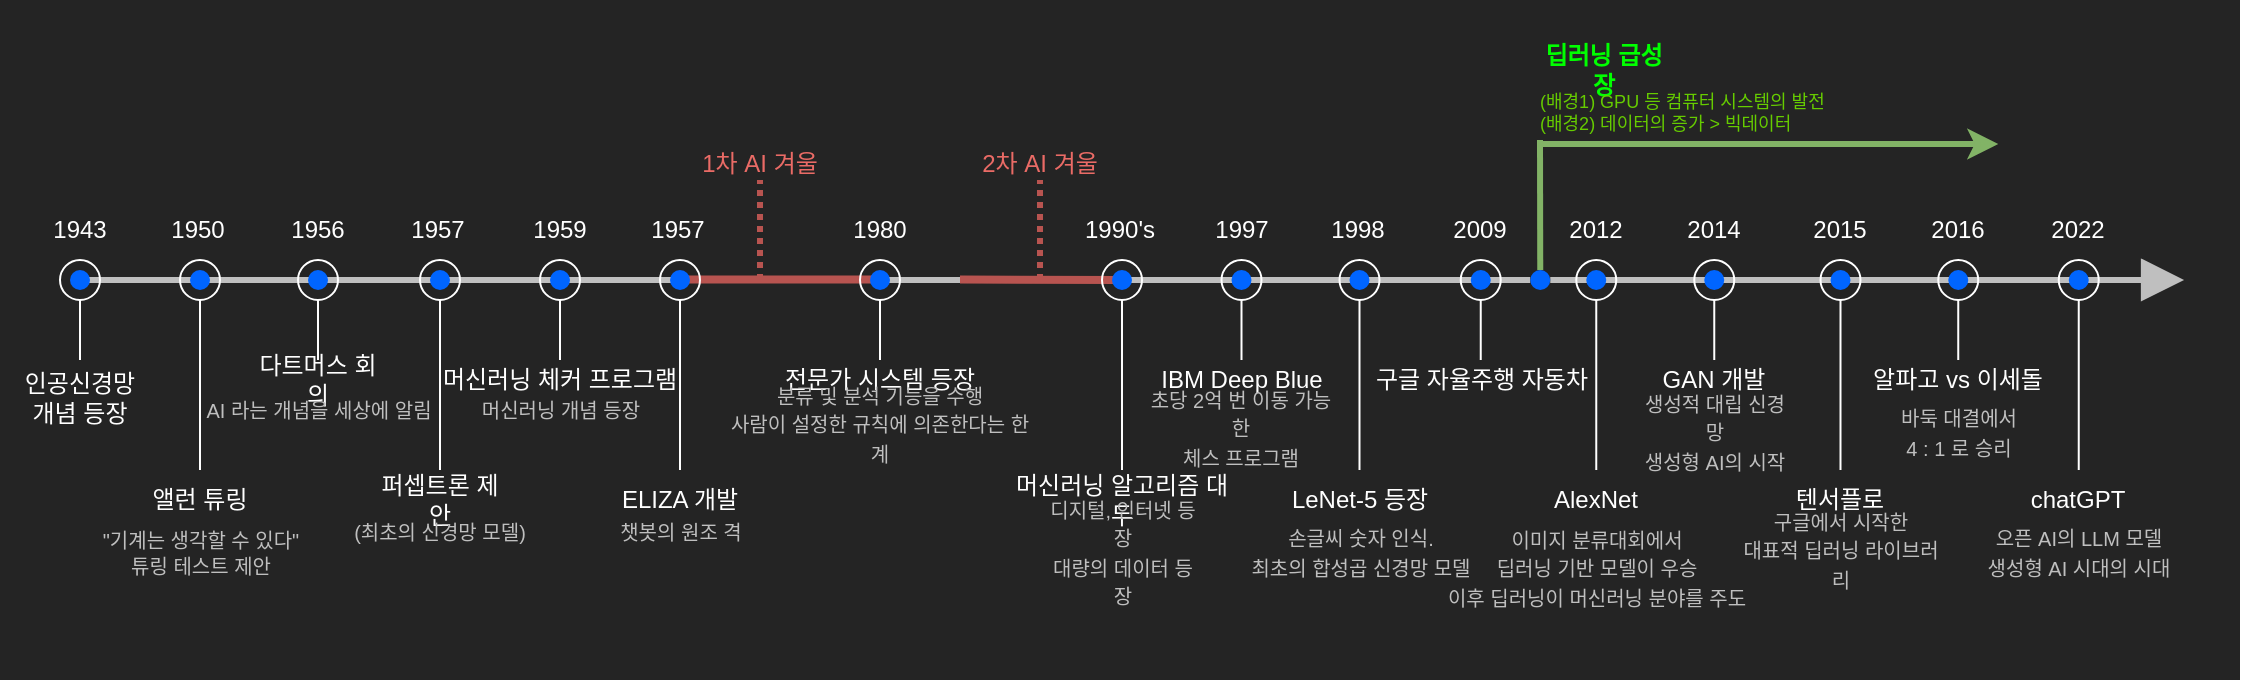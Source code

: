 <mxfile version="24.8.0">
  <diagram name="페이지-1" id="JCD-AK13_wPQExdA7SRR">
    <mxGraphModel dx="418" dy="590" grid="1" gridSize="10" guides="1" tooltips="1" connect="1" arrows="1" fold="1" page="1" pageScale="1" pageWidth="827" pageHeight="1169" math="0" shadow="0">
      <root>
        <mxCell id="0" />
        <mxCell id="1" parent="0" />
        <mxCell id="1gswTqD7V3y-oRK_2iv6-132" value="" style="rounded=0;whiteSpace=wrap;html=1;strokeColor=none;fillColor=#242424;" vertex="1" parent="1">
          <mxGeometry y="140" width="1120" height="340" as="geometry" />
        </mxCell>
        <mxCell id="1gswTqD7V3y-oRK_2iv6-1" value="" style="endArrow=none;html=1;rounded=0;strokeWidth=3;strokeColor=#BFBFBF;" edge="1" parent="1" source="1gswTqD7V3y-oRK_2iv6-118">
          <mxGeometry width="50" height="50" relative="1" as="geometry">
            <mxPoint x="40" y="280" as="sourcePoint" />
            <mxPoint x="1080" y="280" as="targetPoint" />
          </mxGeometry>
        </mxCell>
        <mxCell id="1gswTqD7V3y-oRK_2iv6-120" value="" style="endArrow=none;html=1;rounded=0;strokeWidth=3;strokeColor=#BFBFBF;" edge="1" parent="1" target="1gswTqD7V3y-oRK_2iv6-118">
          <mxGeometry width="50" height="50" relative="1" as="geometry">
            <mxPoint x="40" y="280" as="sourcePoint" />
            <mxPoint x="1000" y="280" as="targetPoint" />
          </mxGeometry>
        </mxCell>
        <mxCell id="1gswTqD7V3y-oRK_2iv6-6" value="" style="shape=ellipse;fillColor=#0065FF;strokeColor=none;html=1;sketch=0;" vertex="1" parent="1">
          <mxGeometry x="154" y="275" width="10" height="10" as="geometry" />
        </mxCell>
        <mxCell id="1gswTqD7V3y-oRK_2iv6-7" value="" style="shape=ellipse;fillColor=none;strokeColor=#FFFFFF;html=1;sketch=0;strokeWidth=1;" vertex="1" parent="1">
          <mxGeometry x="149" y="270" width="20" height="20" as="geometry" />
        </mxCell>
        <mxCell id="1gswTqD7V3y-oRK_2iv6-8" value="1956" style="text;strokeColor=none;align=center;fillColor=none;html=1;verticalAlign=middle;whiteSpace=wrap;rounded=0;fontColor=#FFFFFF;" vertex="1" parent="1">
          <mxGeometry x="129" y="240" width="60" height="30" as="geometry" />
        </mxCell>
        <mxCell id="1gswTqD7V3y-oRK_2iv6-9" value="" style="endArrow=none;html=1;rounded=0;entryX=0.5;entryY=1;entryDx=0;entryDy=0;strokeColor=#FFFFFF;" edge="1" parent="1" target="1gswTqD7V3y-oRK_2iv6-7">
          <mxGeometry width="50" height="50" relative="1" as="geometry">
            <mxPoint x="159" y="320" as="sourcePoint" />
            <mxPoint x="184" y="340" as="targetPoint" />
          </mxGeometry>
        </mxCell>
        <mxCell id="1gswTqD7V3y-oRK_2iv6-11" value="다트머스 회의" style="text;strokeColor=none;align=center;fillColor=none;html=1;verticalAlign=middle;whiteSpace=wrap;rounded=0;fontColor=#FFFFFF;" vertex="1" parent="1">
          <mxGeometry x="124" y="315" width="70" height="30" as="geometry" />
        </mxCell>
        <mxCell id="1gswTqD7V3y-oRK_2iv6-12" value="" style="shape=ellipse;fillColor=#0065FF;strokeColor=none;html=1;sketch=0;" vertex="1" parent="1">
          <mxGeometry x="35" y="275" width="10" height="10" as="geometry" />
        </mxCell>
        <mxCell id="1gswTqD7V3y-oRK_2iv6-13" value="" style="shape=ellipse;fillColor=none;strokeColor=#FFFFFF;html=1;sketch=0;strokeWidth=1;" vertex="1" parent="1">
          <mxGeometry x="30" y="270" width="20" height="20" as="geometry" />
        </mxCell>
        <mxCell id="1gswTqD7V3y-oRK_2iv6-14" value="" style="endArrow=none;html=1;rounded=0;entryX=0.5;entryY=1;entryDx=0;entryDy=0;strokeColor=#FFFFFF;" edge="1" parent="1" target="1gswTqD7V3y-oRK_2iv6-13">
          <mxGeometry width="50" height="50" relative="1" as="geometry">
            <mxPoint x="40" y="320" as="sourcePoint" />
            <mxPoint x="65" y="340" as="targetPoint" />
          </mxGeometry>
        </mxCell>
        <mxCell id="1gswTqD7V3y-oRK_2iv6-15" value="인공신경망&lt;div&gt;개념 등장&lt;/div&gt;" style="text;strokeColor=none;align=center;fillColor=none;html=1;verticalAlign=middle;whiteSpace=wrap;rounded=0;fontColor=#FFFFFF;" vertex="1" parent="1">
          <mxGeometry x="10" y="324" width="60" height="30" as="geometry" />
        </mxCell>
        <mxCell id="1gswTqD7V3y-oRK_2iv6-16" value="" style="shape=ellipse;fillColor=#0065FF;strokeColor=none;html=1;sketch=0;" vertex="1" parent="1">
          <mxGeometry x="95" y="275" width="10" height="10" as="geometry" />
        </mxCell>
        <mxCell id="1gswTqD7V3y-oRK_2iv6-17" value="" style="shape=ellipse;fillColor=none;strokeColor=#FFFFFF;html=1;sketch=0;strokeWidth=1;" vertex="1" parent="1">
          <mxGeometry x="90" y="270" width="20" height="20" as="geometry" />
        </mxCell>
        <mxCell id="1gswTqD7V3y-oRK_2iv6-18" value="" style="endArrow=none;html=1;rounded=0;entryX=0.5;entryY=1;entryDx=0;entryDy=0;exitX=0.5;exitY=0;exitDx=0;exitDy=0;strokeColor=#FFFFFF;" edge="1" parent="1" target="1gswTqD7V3y-oRK_2iv6-17" source="1gswTqD7V3y-oRK_2iv6-21">
          <mxGeometry width="50" height="50" relative="1" as="geometry">
            <mxPoint x="100" y="360" as="sourcePoint" />
            <mxPoint x="125" y="340" as="targetPoint" />
          </mxGeometry>
        </mxCell>
        <mxCell id="1gswTqD7V3y-oRK_2iv6-21" value="앨런 튜링" style="text;strokeColor=none;align=center;fillColor=none;html=1;verticalAlign=middle;whiteSpace=wrap;rounded=0;fontColor=#FFFFFF;" vertex="1" parent="1">
          <mxGeometry x="70" y="375" width="60" height="30" as="geometry" />
        </mxCell>
        <mxCell id="1gswTqD7V3y-oRK_2iv6-22" value="&lt;font style=&quot;font-size: 10px;&quot;&gt;&quot;기계는 생각할 수 있다&quot;&lt;/font&gt;&lt;div style=&quot;font-size: 10px;&quot;&gt;&lt;font style=&quot;font-size: 10px;&quot;&gt;튜링 테스트 제안&lt;/font&gt;&lt;/div&gt;" style="text;strokeColor=none;align=center;fillColor=none;html=1;verticalAlign=middle;whiteSpace=wrap;rounded=0;fontColor=#BFBFBF;" vertex="1" parent="1">
          <mxGeometry x="32.5" y="401" width="135" height="30" as="geometry" />
        </mxCell>
        <mxCell id="1gswTqD7V3y-oRK_2iv6-24" value="1950" style="text;strokeColor=none;align=center;fillColor=none;html=1;verticalAlign=middle;whiteSpace=wrap;rounded=0;fontColor=#FFFFFF;" vertex="1" parent="1">
          <mxGeometry x="69" y="240" width="60" height="30" as="geometry" />
        </mxCell>
        <mxCell id="1gswTqD7V3y-oRK_2iv6-25" value="1943" style="text;strokeColor=none;align=center;fillColor=none;html=1;verticalAlign=middle;whiteSpace=wrap;rounded=0;fontColor=#FFFFFF;" vertex="1" parent="1">
          <mxGeometry x="10" y="240" width="60" height="30" as="geometry" />
        </mxCell>
        <mxCell id="1gswTqD7V3y-oRK_2iv6-32" value="" style="shape=ellipse;fillColor=#0065FF;strokeColor=none;html=1;sketch=0;" vertex="1" parent="1">
          <mxGeometry x="215" y="275" width="10" height="10" as="geometry" />
        </mxCell>
        <mxCell id="1gswTqD7V3y-oRK_2iv6-33" value="" style="shape=ellipse;fillColor=none;strokeColor=#FFFFFF;html=1;sketch=0;strokeWidth=1;" vertex="1" parent="1">
          <mxGeometry x="210" y="270" width="20" height="20" as="geometry" />
        </mxCell>
        <mxCell id="1gswTqD7V3y-oRK_2iv6-34" value="" style="endArrow=none;html=1;rounded=0;entryX=0.5;entryY=1;entryDx=0;entryDy=0;exitX=0.5;exitY=0;exitDx=0;exitDy=0;strokeColor=#FFFFFF;" edge="1" parent="1" target="1gswTqD7V3y-oRK_2iv6-33" source="1gswTqD7V3y-oRK_2iv6-35">
          <mxGeometry width="50" height="50" relative="1" as="geometry">
            <mxPoint x="220" y="360" as="sourcePoint" />
            <mxPoint x="245" y="340" as="targetPoint" />
          </mxGeometry>
        </mxCell>
        <mxCell id="1gswTqD7V3y-oRK_2iv6-35" value="퍼셉트론 제안" style="text;strokeColor=none;align=center;fillColor=none;html=1;verticalAlign=middle;whiteSpace=wrap;rounded=0;fontColor=#FFFFFF;" vertex="1" parent="1">
          <mxGeometry x="185" y="375" width="70" height="30" as="geometry" />
        </mxCell>
        <mxCell id="1gswTqD7V3y-oRK_2iv6-36" value="1957" style="text;strokeColor=none;align=center;fillColor=none;html=1;verticalAlign=middle;whiteSpace=wrap;rounded=0;fontColor=#FFFFFF;" vertex="1" parent="1">
          <mxGeometry x="189" y="240" width="60" height="30" as="geometry" />
        </mxCell>
        <mxCell id="1gswTqD7V3y-oRK_2iv6-37" value="&lt;font style=&quot;font-size: 10px;&quot;&gt;(최초의 신경망 모델)&lt;/font&gt;" style="text;strokeColor=none;align=center;fillColor=none;html=1;verticalAlign=middle;whiteSpace=wrap;rounded=0;fontColor=#BFBFBF;" vertex="1" parent="1">
          <mxGeometry x="167" y="391" width="106" height="30" as="geometry" />
        </mxCell>
        <mxCell id="1gswTqD7V3y-oRK_2iv6-38" value="" style="shape=ellipse;fillColor=#0065FF;strokeColor=none;html=1;sketch=0;" vertex="1" parent="1">
          <mxGeometry x="275" y="275" width="10" height="10" as="geometry" />
        </mxCell>
        <mxCell id="1gswTqD7V3y-oRK_2iv6-39" value="" style="shape=ellipse;fillColor=none;strokeColor=#FFFFFF;html=1;sketch=0;strokeWidth=1;" vertex="1" parent="1">
          <mxGeometry x="270" y="270" width="20" height="20" as="geometry" />
        </mxCell>
        <mxCell id="1gswTqD7V3y-oRK_2iv6-40" value="1959" style="text;strokeColor=none;align=center;fillColor=none;html=1;verticalAlign=middle;whiteSpace=wrap;rounded=0;fontColor=#FFFFFF;" vertex="1" parent="1">
          <mxGeometry x="250" y="240" width="60" height="30" as="geometry" />
        </mxCell>
        <mxCell id="1gswTqD7V3y-oRK_2iv6-41" value="" style="endArrow=none;html=1;rounded=0;entryX=0.5;entryY=1;entryDx=0;entryDy=0;strokeColor=#FFFFFF;" edge="1" parent="1" target="1gswTqD7V3y-oRK_2iv6-39">
          <mxGeometry width="50" height="50" relative="1" as="geometry">
            <mxPoint x="280" y="320" as="sourcePoint" />
            <mxPoint x="305" y="340" as="targetPoint" />
          </mxGeometry>
        </mxCell>
        <mxCell id="1gswTqD7V3y-oRK_2iv6-42" value="머신러닝 체커 프로그램" style="text;strokeColor=none;align=center;fillColor=none;html=1;verticalAlign=middle;whiteSpace=wrap;rounded=0;fontColor=#FFFFFF;" vertex="1" parent="1">
          <mxGeometry x="220" y="315" width="120" height="30" as="geometry" />
        </mxCell>
        <mxCell id="1gswTqD7V3y-oRK_2iv6-43" value="&lt;font style=&quot;font-size: 10px;&quot;&gt;머신러닝 개념 등장&lt;/font&gt;" style="text;strokeColor=none;align=center;fillColor=none;html=1;verticalAlign=middle;whiteSpace=wrap;rounded=0;fontColor=#BFBFBF;" vertex="1" parent="1">
          <mxGeometry x="232.5" y="330" width="95" height="30" as="geometry" />
        </mxCell>
        <mxCell id="1gswTqD7V3y-oRK_2iv6-60" value="" style="endArrow=none;html=1;rounded=0;entryX=0.5;entryY=1;entryDx=0;entryDy=0;strokeWidth=4;fillColor=#f8cecc;strokeColor=#b85450;" edge="1" parent="1">
          <mxGeometry width="50" height="50" relative="1" as="geometry">
            <mxPoint x="440" y="279.72" as="sourcePoint" />
            <mxPoint x="340" y="279.72" as="targetPoint" />
          </mxGeometry>
        </mxCell>
        <mxCell id="1gswTqD7V3y-oRK_2iv6-44" value="" style="shape=ellipse;fillColor=#0065FF;strokeColor=none;html=1;sketch=0;" vertex="1" parent="1">
          <mxGeometry x="335" y="275" width="10" height="10" as="geometry" />
        </mxCell>
        <mxCell id="1gswTqD7V3y-oRK_2iv6-45" value="" style="shape=ellipse;fillColor=none;strokeColor=#FFFFFF;html=1;sketch=0;strokeWidth=1;" vertex="1" parent="1">
          <mxGeometry x="330" y="270" width="20" height="20" as="geometry" />
        </mxCell>
        <mxCell id="1gswTqD7V3y-oRK_2iv6-46" value="" style="endArrow=none;html=1;rounded=0;entryX=0.5;entryY=1;entryDx=0;entryDy=0;exitX=0.5;exitY=0;exitDx=0;exitDy=0;strokeColor=#FFFFFF;" edge="1" parent="1" target="1gswTqD7V3y-oRK_2iv6-45" source="1gswTqD7V3y-oRK_2iv6-47">
          <mxGeometry width="50" height="50" relative="1" as="geometry">
            <mxPoint x="340" y="360" as="sourcePoint" />
            <mxPoint x="365" y="340" as="targetPoint" />
          </mxGeometry>
        </mxCell>
        <mxCell id="1gswTqD7V3y-oRK_2iv6-47" value="ELIZA 개발" style="text;strokeColor=none;align=center;fillColor=none;html=1;verticalAlign=middle;whiteSpace=wrap;rounded=0;fontColor=#FFFFFF;" vertex="1" parent="1">
          <mxGeometry x="305" y="375" width="70" height="30" as="geometry" />
        </mxCell>
        <mxCell id="1gswTqD7V3y-oRK_2iv6-48" value="1957" style="text;strokeColor=none;align=center;fillColor=none;html=1;verticalAlign=middle;whiteSpace=wrap;rounded=0;fontColor=#FFFFFF;" vertex="1" parent="1">
          <mxGeometry x="309" y="240" width="60" height="30" as="geometry" />
        </mxCell>
        <mxCell id="1gswTqD7V3y-oRK_2iv6-49" value="&lt;font style=&quot;font-size: 10px;&quot;&gt;챗봇의 원조 격&lt;/font&gt;" style="text;strokeColor=none;align=center;fillColor=none;html=1;verticalAlign=middle;whiteSpace=wrap;rounded=0;fontColor=#BFBFBF;" vertex="1" parent="1">
          <mxGeometry x="308.5" y="391" width="63" height="30" as="geometry" />
        </mxCell>
        <mxCell id="1gswTqD7V3y-oRK_2iv6-53" value="" style="shape=ellipse;fillColor=#0065FF;strokeColor=none;html=1;sketch=0;" vertex="1" parent="1">
          <mxGeometry x="435" y="275" width="10" height="10" as="geometry" />
        </mxCell>
        <mxCell id="1gswTqD7V3y-oRK_2iv6-54" value="" style="shape=ellipse;fillColor=none;strokeColor=#FFFFFF;html=1;sketch=0;strokeWidth=1;" vertex="1" parent="1">
          <mxGeometry x="430" y="270" width="20" height="20" as="geometry" />
        </mxCell>
        <mxCell id="1gswTqD7V3y-oRK_2iv6-55" value="1980" style="text;strokeColor=none;align=center;fillColor=none;html=1;verticalAlign=middle;whiteSpace=wrap;rounded=0;fontColor=#FFFFFF;" vertex="1" parent="1">
          <mxGeometry x="410" y="240" width="60" height="30" as="geometry" />
        </mxCell>
        <mxCell id="1gswTqD7V3y-oRK_2iv6-56" value="" style="endArrow=none;html=1;rounded=0;entryX=0.5;entryY=1;entryDx=0;entryDy=0;strokeColor=#FFFFFF;" edge="1" parent="1" target="1gswTqD7V3y-oRK_2iv6-54">
          <mxGeometry width="50" height="50" relative="1" as="geometry">
            <mxPoint x="440" y="320" as="sourcePoint" />
            <mxPoint x="465" y="340" as="targetPoint" />
          </mxGeometry>
        </mxCell>
        <mxCell id="1gswTqD7V3y-oRK_2iv6-57" value="전문가 시스템 등장" style="text;strokeColor=none;align=center;fillColor=none;html=1;verticalAlign=middle;whiteSpace=wrap;rounded=0;fontColor=#FFFFFF;" vertex="1" parent="1">
          <mxGeometry x="390" y="315" width="100" height="30" as="geometry" />
        </mxCell>
        <mxCell id="1gswTqD7V3y-oRK_2iv6-58" value="&lt;font style=&quot;font-size: 10px;&quot;&gt;분류 및 분석 기능을 수행&lt;/font&gt;&lt;div&gt;&lt;font style=&quot;font-size: 10px;&quot;&gt;사람이 설정한 규칙에 의존한다는 한계&lt;/font&gt;&lt;/div&gt;" style="text;strokeColor=none;align=center;fillColor=none;html=1;verticalAlign=middle;whiteSpace=wrap;rounded=0;fontColor=#BFBFBF;" vertex="1" parent="1">
          <mxGeometry x="361.25" y="337" width="157.5" height="30" as="geometry" />
        </mxCell>
        <mxCell id="1gswTqD7V3y-oRK_2iv6-59" value="&lt;font style=&quot;font-size: 10px;&quot;&gt;AI 라는 개념을 세상에 알림&lt;/font&gt;" style="text;strokeColor=none;align=center;fillColor=none;html=1;verticalAlign=middle;whiteSpace=wrap;rounded=0;fontColor=#BFBFBF;" vertex="1" parent="1">
          <mxGeometry x="99.75" y="330" width="118.5" height="30" as="geometry" />
        </mxCell>
        <mxCell id="1gswTqD7V3y-oRK_2iv6-61" value="" style="endArrow=none;dashed=1;html=1;rounded=0;fillColor=#f8cecc;strokeColor=#b85450;strokeWidth=3;dashPattern=1 1;" edge="1" parent="1">
          <mxGeometry width="50" height="50" relative="1" as="geometry">
            <mxPoint x="380" y="280" as="sourcePoint" />
            <mxPoint x="380" y="230" as="targetPoint" />
          </mxGeometry>
        </mxCell>
        <mxCell id="1gswTqD7V3y-oRK_2iv6-62" value="&lt;font color=&quot;#ea6b66&quot;&gt;1차 AI 겨울&lt;/font&gt;" style="text;strokeColor=none;align=center;fillColor=none;html=1;verticalAlign=middle;whiteSpace=wrap;rounded=0;" vertex="1" parent="1">
          <mxGeometry x="350" y="207" width="60" height="30" as="geometry" />
        </mxCell>
        <mxCell id="1gswTqD7V3y-oRK_2iv6-64" value="" style="endArrow=none;html=1;rounded=0;entryX=0.5;entryY=1;entryDx=0;entryDy=0;strokeWidth=4;fillColor=#f8cecc;strokeColor=#b85450;" edge="1" parent="1">
          <mxGeometry width="50" height="50" relative="1" as="geometry">
            <mxPoint x="560" y="280" as="sourcePoint" />
            <mxPoint x="480" y="279.72" as="targetPoint" />
          </mxGeometry>
        </mxCell>
        <mxCell id="1gswTqD7V3y-oRK_2iv6-65" value="" style="endArrow=none;dashed=1;html=1;rounded=0;fillColor=#f8cecc;strokeColor=#b85450;strokeWidth=3;dashPattern=1 1;" edge="1" parent="1">
          <mxGeometry width="50" height="50" relative="1" as="geometry">
            <mxPoint x="520" y="280" as="sourcePoint" />
            <mxPoint x="520" y="230" as="targetPoint" />
          </mxGeometry>
        </mxCell>
        <mxCell id="1gswTqD7V3y-oRK_2iv6-66" value="&lt;font color=&quot;#ea6b66&quot;&gt;2차 AI 겨울&lt;/font&gt;" style="text;strokeColor=none;align=center;fillColor=none;html=1;verticalAlign=middle;whiteSpace=wrap;rounded=0;" vertex="1" parent="1">
          <mxGeometry x="490" y="207" width="60" height="30" as="geometry" />
        </mxCell>
        <mxCell id="1gswTqD7V3y-oRK_2iv6-67" value="" style="shape=ellipse;fillColor=#0065FF;strokeColor=none;html=1;sketch=0;" vertex="1" parent="1">
          <mxGeometry x="556" y="275" width="10" height="10" as="geometry" />
        </mxCell>
        <mxCell id="1gswTqD7V3y-oRK_2iv6-68" value="" style="shape=ellipse;fillColor=none;strokeColor=#FFFFFF;html=1;sketch=0;strokeWidth=1;" vertex="1" parent="1">
          <mxGeometry x="551" y="270" width="20" height="20" as="geometry" />
        </mxCell>
        <mxCell id="1gswTqD7V3y-oRK_2iv6-69" value="" style="endArrow=none;html=1;rounded=0;entryX=0.5;entryY=1;entryDx=0;entryDy=0;exitX=0.5;exitY=0;exitDx=0;exitDy=0;strokeColor=#FFFFFF;" edge="1" parent="1" source="1gswTqD7V3y-oRK_2iv6-70" target="1gswTqD7V3y-oRK_2iv6-68">
          <mxGeometry width="50" height="50" relative="1" as="geometry">
            <mxPoint x="561" y="360" as="sourcePoint" />
            <mxPoint x="586" y="340" as="targetPoint" />
          </mxGeometry>
        </mxCell>
        <mxCell id="1gswTqD7V3y-oRK_2iv6-70" value="머신러닝 알고리즘 대두" style="text;strokeColor=none;align=center;fillColor=none;html=1;verticalAlign=middle;whiteSpace=wrap;rounded=0;fontColor=#FFFFFF;" vertex="1" parent="1">
          <mxGeometry x="504" y="375" width="114" height="30" as="geometry" />
        </mxCell>
        <mxCell id="1gswTqD7V3y-oRK_2iv6-71" value="1990&#39;s" style="text;strokeColor=none;align=center;fillColor=none;html=1;verticalAlign=middle;whiteSpace=wrap;rounded=0;fontColor=#FFFFFF;" vertex="1" parent="1">
          <mxGeometry x="530" y="240" width="60" height="30" as="geometry" />
        </mxCell>
        <mxCell id="1gswTqD7V3y-oRK_2iv6-72" value="&lt;font style=&quot;font-size: 10px;&quot;&gt;디지털, 인터넷 등장&lt;/font&gt;&lt;div&gt;&lt;font style=&quot;font-size: 10px;&quot;&gt;대량의 데이터 등장&lt;/font&gt;&lt;/div&gt;" style="text;strokeColor=none;align=center;fillColor=none;html=1;verticalAlign=middle;whiteSpace=wrap;rounded=0;fontColor=#BFBFBF;" vertex="1" parent="1">
          <mxGeometry x="520.75" y="401" width="80.5" height="30" as="geometry" />
        </mxCell>
        <mxCell id="1gswTqD7V3y-oRK_2iv6-74" value="" style="shape=ellipse;fillColor=#0065FF;strokeColor=none;html=1;sketch=0;" vertex="1" parent="1">
          <mxGeometry x="615.75" y="275" width="10" height="10" as="geometry" />
        </mxCell>
        <mxCell id="1gswTqD7V3y-oRK_2iv6-75" value="" style="shape=ellipse;fillColor=none;strokeColor=#FFFFFF;html=1;sketch=0;strokeWidth=1;" vertex="1" parent="1">
          <mxGeometry x="610.75" y="270" width="20" height="20" as="geometry" />
        </mxCell>
        <mxCell id="1gswTqD7V3y-oRK_2iv6-76" value="1997" style="text;strokeColor=none;align=center;fillColor=none;html=1;verticalAlign=middle;whiteSpace=wrap;rounded=0;fontColor=#FFFFFF;" vertex="1" parent="1">
          <mxGeometry x="590.75" y="240" width="60" height="30" as="geometry" />
        </mxCell>
        <mxCell id="1gswTqD7V3y-oRK_2iv6-77" value="" style="endArrow=none;html=1;rounded=0;entryX=0.5;entryY=1;entryDx=0;entryDy=0;strokeColor=#FFFFFF;" edge="1" parent="1" target="1gswTqD7V3y-oRK_2iv6-75">
          <mxGeometry width="50" height="50" relative="1" as="geometry">
            <mxPoint x="620.75" y="320" as="sourcePoint" />
            <mxPoint x="645.75" y="340" as="targetPoint" />
          </mxGeometry>
        </mxCell>
        <mxCell id="1gswTqD7V3y-oRK_2iv6-78" value="IBM Deep Blue" style="text;strokeColor=none;align=center;fillColor=none;html=1;verticalAlign=middle;whiteSpace=wrap;rounded=0;fontColor=#FFFFFF;" vertex="1" parent="1">
          <mxGeometry x="570.75" y="315" width="100" height="30" as="geometry" />
        </mxCell>
        <mxCell id="1gswTqD7V3y-oRK_2iv6-79" value="&lt;font&gt;&lt;span style=&quot;font-size: 10px;&quot;&gt;초당 2억 번 이동 가능한&lt;/span&gt;&lt;/font&gt;&lt;div&gt;&lt;font&gt;&lt;span style=&quot;font-size: 10px;&quot;&gt;체스 프로그램&lt;/span&gt;&lt;/font&gt;&lt;/div&gt;" style="text;strokeColor=none;align=center;fillColor=none;html=1;verticalAlign=middle;whiteSpace=wrap;rounded=0;fontColor=#BFBFBF;" vertex="1" parent="1">
          <mxGeometry x="570.13" y="339" width="101.25" height="30" as="geometry" />
        </mxCell>
        <mxCell id="1gswTqD7V3y-oRK_2iv6-80" value="" style="shape=ellipse;fillColor=#0065FF;strokeColor=none;html=1;sketch=0;" vertex="1" parent="1">
          <mxGeometry x="674.75" y="275" width="10" height="10" as="geometry" />
        </mxCell>
        <mxCell id="1gswTqD7V3y-oRK_2iv6-81" value="" style="shape=ellipse;fillColor=none;strokeColor=#FFFFFF;html=1;sketch=0;strokeWidth=1;" vertex="1" parent="1">
          <mxGeometry x="669.75" y="270" width="20" height="20" as="geometry" />
        </mxCell>
        <mxCell id="1gswTqD7V3y-oRK_2iv6-82" value="" style="endArrow=none;html=1;rounded=0;entryX=0.5;entryY=1;entryDx=0;entryDy=0;exitX=0.5;exitY=0;exitDx=0;exitDy=0;strokeColor=#FFFFFF;" edge="1" parent="1" target="1gswTqD7V3y-oRK_2iv6-81">
          <mxGeometry width="50" height="50" relative="1" as="geometry">
            <mxPoint x="679.75" y="375" as="sourcePoint" />
            <mxPoint x="704.75" y="340" as="targetPoint" />
          </mxGeometry>
        </mxCell>
        <mxCell id="1gswTqD7V3y-oRK_2iv6-83" value="LeNet-5 등장" style="text;strokeColor=none;align=center;fillColor=none;html=1;verticalAlign=middle;whiteSpace=wrap;rounded=0;fontColor=#FFFFFF;" vertex="1" parent="1">
          <mxGeometry x="641.62" y="375" width="76.25" height="30" as="geometry" />
        </mxCell>
        <mxCell id="1gswTqD7V3y-oRK_2iv6-84" value="1998" style="text;strokeColor=none;align=center;fillColor=none;html=1;verticalAlign=middle;whiteSpace=wrap;rounded=0;fontColor=#FFFFFF;" vertex="1" parent="1">
          <mxGeometry x="648.75" y="240" width="60" height="30" as="geometry" />
        </mxCell>
        <mxCell id="1gswTqD7V3y-oRK_2iv6-85" value="&lt;font&gt;&lt;span style=&quot;font-size: 10px;&quot;&gt;손글씨 숫자 인식.&lt;/span&gt;&lt;/font&gt;&lt;div&gt;&lt;font&gt;&lt;span style=&quot;font-size: 10px;&quot;&gt;최초의 합성곱 신경망&amp;nbsp;&lt;/span&gt;&lt;/font&gt;&lt;span style=&quot;font-size: 10px; background-color: initial;&quot;&gt;모델&lt;/span&gt;&lt;/div&gt;" style="text;strokeColor=none;align=center;fillColor=none;html=1;verticalAlign=middle;whiteSpace=wrap;rounded=0;fontColor=#BFBFBF;" vertex="1" parent="1">
          <mxGeometry x="602.5" y="401" width="154.5" height="30" as="geometry" />
        </mxCell>
        <mxCell id="1gswTqD7V3y-oRK_2iv6-86" value="" style="shape=ellipse;fillColor=#0065FF;strokeColor=none;html=1;sketch=0;" vertex="1" parent="1">
          <mxGeometry x="735.37" y="275" width="10" height="10" as="geometry" />
        </mxCell>
        <mxCell id="1gswTqD7V3y-oRK_2iv6-87" value="" style="shape=ellipse;fillColor=none;strokeColor=#FFFFFF;html=1;sketch=0;strokeWidth=1;" vertex="1" parent="1">
          <mxGeometry x="730.37" y="270" width="20" height="20" as="geometry" />
        </mxCell>
        <mxCell id="1gswTqD7V3y-oRK_2iv6-88" value="2009" style="text;strokeColor=none;align=center;fillColor=none;html=1;verticalAlign=middle;whiteSpace=wrap;rounded=0;fontColor=#FFFFFF;" vertex="1" parent="1">
          <mxGeometry x="710.37" y="240" width="60" height="30" as="geometry" />
        </mxCell>
        <mxCell id="1gswTqD7V3y-oRK_2iv6-89" value="" style="endArrow=none;html=1;rounded=0;entryX=0.5;entryY=1;entryDx=0;entryDy=0;strokeColor=#FFFFFF;" edge="1" parent="1" target="1gswTqD7V3y-oRK_2iv6-87">
          <mxGeometry width="50" height="50" relative="1" as="geometry">
            <mxPoint x="740.37" y="320" as="sourcePoint" />
            <mxPoint x="765.37" y="340" as="targetPoint" />
          </mxGeometry>
        </mxCell>
        <mxCell id="1gswTqD7V3y-oRK_2iv6-90" value="구글 자율주행 자동차" style="text;strokeColor=none;align=center;fillColor=none;html=1;verticalAlign=middle;whiteSpace=wrap;rounded=0;fontColor=#FFFFFF;" vertex="1" parent="1">
          <mxGeometry x="685.56" y="315" width="109.63" height="30" as="geometry" />
        </mxCell>
        <mxCell id="1gswTqD7V3y-oRK_2iv6-92" value="" style="shape=ellipse;fillColor=#0065FF;strokeColor=none;html=1;sketch=0;" vertex="1" parent="1">
          <mxGeometry x="793.13" y="275" width="10" height="10" as="geometry" />
        </mxCell>
        <mxCell id="1gswTqD7V3y-oRK_2iv6-93" value="" style="shape=ellipse;fillColor=none;strokeColor=#FFFFFF;html=1;sketch=0;strokeWidth=1;" vertex="1" parent="1">
          <mxGeometry x="788.13" y="270" width="20" height="20" as="geometry" />
        </mxCell>
        <mxCell id="1gswTqD7V3y-oRK_2iv6-94" value="" style="endArrow=none;html=1;rounded=0;entryX=0.5;entryY=1;entryDx=0;entryDy=0;exitX=0.5;exitY=0;exitDx=0;exitDy=0;strokeColor=#FFFFFF;" edge="1" parent="1" target="1gswTqD7V3y-oRK_2iv6-93">
          <mxGeometry width="50" height="50" relative="1" as="geometry">
            <mxPoint x="798.13" y="375" as="sourcePoint" />
            <mxPoint x="823.13" y="340" as="targetPoint" />
          </mxGeometry>
        </mxCell>
        <mxCell id="1gswTqD7V3y-oRK_2iv6-95" value="GAN 개발" style="text;strokeColor=none;align=center;fillColor=none;html=1;verticalAlign=middle;whiteSpace=wrap;rounded=0;fontColor=#FFFFFF;" vertex="1" parent="1">
          <mxGeometry x="819" y="315" width="76.25" height="30" as="geometry" />
        </mxCell>
        <mxCell id="1gswTqD7V3y-oRK_2iv6-96" value="2014" style="text;strokeColor=none;align=center;fillColor=none;html=1;verticalAlign=middle;whiteSpace=wrap;rounded=0;fontColor=#FFFFFF;" vertex="1" parent="1">
          <mxGeometry x="827" y="240" width="60" height="30" as="geometry" />
        </mxCell>
        <mxCell id="1gswTqD7V3y-oRK_2iv6-97" value="&lt;font&gt;&lt;span style=&quot;font-size: 10px;&quot;&gt;생성적 대립 신경망&lt;/span&gt;&lt;/font&gt;&lt;div&gt;&lt;font&gt;&lt;span style=&quot;font-size: 10px;&quot;&gt;생성형 AI의 시작&lt;/span&gt;&lt;/font&gt;&lt;/div&gt;" style="text;strokeColor=none;align=center;fillColor=none;html=1;verticalAlign=middle;whiteSpace=wrap;rounded=0;fontColor=#BFBFBF;" vertex="1" parent="1">
          <mxGeometry x="816.75" y="341" width="80.5" height="30" as="geometry" />
        </mxCell>
        <mxCell id="1gswTqD7V3y-oRK_2iv6-98" value="" style="shape=ellipse;fillColor=#0065FF;strokeColor=none;html=1;sketch=0;" vertex="1" parent="1">
          <mxGeometry x="852.13" y="275" width="10" height="10" as="geometry" />
        </mxCell>
        <mxCell id="1gswTqD7V3y-oRK_2iv6-99" value="" style="shape=ellipse;fillColor=none;strokeColor=#FFFFFF;html=1;sketch=0;strokeWidth=1;" vertex="1" parent="1">
          <mxGeometry x="847.13" y="270" width="20" height="20" as="geometry" />
        </mxCell>
        <mxCell id="1gswTqD7V3y-oRK_2iv6-100" value="2015" style="text;strokeColor=none;align=center;fillColor=none;html=1;verticalAlign=middle;whiteSpace=wrap;rounded=0;fontColor=#FFFFFF;" vertex="1" parent="1">
          <mxGeometry x="890.25" y="240" width="60" height="30" as="geometry" />
        </mxCell>
        <mxCell id="1gswTqD7V3y-oRK_2iv6-101" value="" style="endArrow=none;html=1;rounded=0;entryX=0.5;entryY=1;entryDx=0;entryDy=0;strokeColor=#FFFFFF;" edge="1" parent="1" target="1gswTqD7V3y-oRK_2iv6-99">
          <mxGeometry width="50" height="50" relative="1" as="geometry">
            <mxPoint x="857.13" y="320" as="sourcePoint" />
            <mxPoint x="882.13" y="340" as="targetPoint" />
          </mxGeometry>
        </mxCell>
        <mxCell id="1gswTqD7V3y-oRK_2iv6-102" value="텐서플로" style="text;strokeColor=none;align=center;fillColor=none;html=1;verticalAlign=middle;whiteSpace=wrap;rounded=0;fontColor=#FFFFFF;" vertex="1" parent="1">
          <mxGeometry x="894.31" y="375" width="51.87" height="30" as="geometry" />
        </mxCell>
        <mxCell id="1gswTqD7V3y-oRK_2iv6-103" value="&lt;font&gt;&lt;span style=&quot;font-size: 10px;&quot;&gt;구글에서 시작한&lt;/span&gt;&lt;/font&gt;&lt;div&gt;&lt;font&gt;&lt;span style=&quot;font-size: 10px;&quot;&gt;대표적 딥러닝 라이브러리&lt;/span&gt;&lt;/font&gt;&lt;/div&gt;" style="text;strokeColor=none;align=center;fillColor=none;html=1;verticalAlign=middle;whiteSpace=wrap;rounded=0;fontColor=#BFBFBF;" vertex="1" parent="1">
          <mxGeometry x="868.69" y="400" width="103.12" height="30" as="geometry" />
        </mxCell>
        <mxCell id="1gswTqD7V3y-oRK_2iv6-104" value="" style="shape=ellipse;fillColor=#0065FF;strokeColor=none;html=1;sketch=0;" vertex="1" parent="1">
          <mxGeometry x="915.25" y="275" width="10" height="10" as="geometry" />
        </mxCell>
        <mxCell id="1gswTqD7V3y-oRK_2iv6-105" value="" style="shape=ellipse;fillColor=none;strokeColor=#FFFFFF;html=1;sketch=0;strokeWidth=1;" vertex="1" parent="1">
          <mxGeometry x="910.25" y="270" width="20" height="20" as="geometry" />
        </mxCell>
        <mxCell id="1gswTqD7V3y-oRK_2iv6-106" value="" style="endArrow=none;html=1;rounded=0;entryX=0.5;entryY=1;entryDx=0;entryDy=0;exitX=0.5;exitY=0;exitDx=0;exitDy=0;strokeColor=#FFFFFF;" edge="1" parent="1" target="1gswTqD7V3y-oRK_2iv6-105">
          <mxGeometry width="50" height="50" relative="1" as="geometry">
            <mxPoint x="920.25" y="375" as="sourcePoint" />
            <mxPoint x="945.25" y="340" as="targetPoint" />
          </mxGeometry>
        </mxCell>
        <mxCell id="1gswTqD7V3y-oRK_2iv6-107" value="알파고 vs 이세돌" style="text;strokeColor=none;align=center;fillColor=none;html=1;verticalAlign=middle;whiteSpace=wrap;rounded=0;fontColor=#FFFFFF;" vertex="1" parent="1">
          <mxGeometry x="935.18" y="315" width="87.88" height="30" as="geometry" />
        </mxCell>
        <mxCell id="1gswTqD7V3y-oRK_2iv6-108" value="2016" style="text;strokeColor=none;align=center;fillColor=none;html=1;verticalAlign=middle;whiteSpace=wrap;rounded=0;fontColor=#FFFFFF;" vertex="1" parent="1">
          <mxGeometry x="949.12" y="240" width="60" height="30" as="geometry" />
        </mxCell>
        <mxCell id="1gswTqD7V3y-oRK_2iv6-109" value="&lt;font&gt;&lt;span style=&quot;font-size: 10px;&quot;&gt;바둑 대결에서&lt;/span&gt;&lt;/font&gt;&lt;div&gt;&lt;font&gt;&lt;span style=&quot;font-size: 10px;&quot;&gt;4 : 1 로 승리&lt;/span&gt;&lt;/font&gt;&lt;/div&gt;" style="text;strokeColor=none;align=center;fillColor=none;html=1;verticalAlign=middle;whiteSpace=wrap;rounded=0;fontColor=#BFBFBF;" vertex="1" parent="1">
          <mxGeometry x="938.87" y="341" width="80.5" height="30" as="geometry" />
        </mxCell>
        <mxCell id="1gswTqD7V3y-oRK_2iv6-110" value="" style="shape=ellipse;fillColor=#0065FF;strokeColor=none;html=1;sketch=0;" vertex="1" parent="1">
          <mxGeometry x="974.12" y="275" width="10" height="10" as="geometry" />
        </mxCell>
        <mxCell id="1gswTqD7V3y-oRK_2iv6-111" value="" style="shape=ellipse;fillColor=none;strokeColor=#FFFFFF;html=1;sketch=0;strokeWidth=1;" vertex="1" parent="1">
          <mxGeometry x="969.12" y="270" width="20" height="20" as="geometry" />
        </mxCell>
        <mxCell id="1gswTqD7V3y-oRK_2iv6-112" value="" style="endArrow=none;html=1;rounded=0;entryX=0.5;entryY=1;entryDx=0;entryDy=0;strokeColor=#FFFFFF;" edge="1" parent="1" target="1gswTqD7V3y-oRK_2iv6-111">
          <mxGeometry width="50" height="50" relative="1" as="geometry">
            <mxPoint x="979.12" y="320" as="sourcePoint" />
            <mxPoint x="1004.12" y="340" as="targetPoint" />
          </mxGeometry>
        </mxCell>
        <mxCell id="1gswTqD7V3y-oRK_2iv6-113" value="2012" style="text;strokeColor=none;align=center;fillColor=none;html=1;verticalAlign=middle;whiteSpace=wrap;rounded=0;fontColor=#FFFFFF;" vertex="1" parent="1">
          <mxGeometry x="768.13" y="240" width="60" height="30" as="geometry" />
        </mxCell>
        <mxCell id="1gswTqD7V3y-oRK_2iv6-114" value="AlexNet" style="text;strokeColor=none;align=center;fillColor=none;html=1;verticalAlign=middle;whiteSpace=wrap;rounded=0;fontColor=#FFFFFF;" vertex="1" parent="1">
          <mxGeometry x="772.19" y="375" width="51.87" height="30" as="geometry" />
        </mxCell>
        <mxCell id="1gswTqD7V3y-oRK_2iv6-115" value="&lt;font&gt;&lt;span style=&quot;font-size: 10px;&quot;&gt;이미지 분류대회에서&lt;/span&gt;&lt;/font&gt;&lt;div&gt;&lt;font&gt;&lt;span style=&quot;font-size: 10px;&quot;&gt;딥러닝 기반 모델이 우승&lt;/span&gt;&lt;/font&gt;&lt;/div&gt;&lt;div&gt;&lt;font&gt;&lt;span style=&quot;font-size: 10px;&quot;&gt;이후 딥러닝이 머신러닝 분야를 주도&lt;/span&gt;&lt;/font&gt;&lt;/div&gt;" style="text;strokeColor=none;align=center;fillColor=none;html=1;verticalAlign=middle;whiteSpace=wrap;rounded=0;fontColor=#BFBFBF;" vertex="1" parent="1">
          <mxGeometry x="717.63" y="409" width="160.99" height="30" as="geometry" />
        </mxCell>
        <mxCell id="1gswTqD7V3y-oRK_2iv6-118" value="" style="shape=ellipse;fillColor=#0065FF;strokeColor=none;html=1;sketch=0;" vertex="1" parent="1">
          <mxGeometry x="765.13" y="275" width="10" height="10" as="geometry" />
        </mxCell>
        <mxCell id="1gswTqD7V3y-oRK_2iv6-121" value="" style="endArrow=none;html=1;rounded=0;strokeWidth=3;fillColor=#d5e8d4;strokeColor=#82b366;" edge="1" parent="1" source="1gswTqD7V3y-oRK_2iv6-118">
          <mxGeometry width="50" height="50" relative="1" as="geometry">
            <mxPoint x="764.13" y="230" as="sourcePoint" />
            <mxPoint x="770" y="210" as="targetPoint" />
          </mxGeometry>
        </mxCell>
        <mxCell id="1gswTqD7V3y-oRK_2iv6-122" value="" style="endArrow=classic;html=1;rounded=0;strokeWidth=3;fillColor=#d5e8d4;strokeColor=#82b366;" edge="1" parent="1">
          <mxGeometry width="50" height="50" relative="1" as="geometry">
            <mxPoint x="769.13" y="212" as="sourcePoint" />
            <mxPoint x="999.13" y="212" as="targetPoint" />
          </mxGeometry>
        </mxCell>
        <mxCell id="1gswTqD7V3y-oRK_2iv6-123" value="&lt;b&gt;&lt;font color=&quot;#00ff00&quot;&gt;딥러닝 급성장&lt;/font&gt;&lt;/b&gt;" style="text;strokeColor=none;align=center;fillColor=none;html=1;verticalAlign=middle;whiteSpace=wrap;rounded=0;" vertex="1" parent="1">
          <mxGeometry x="768.13" y="160" width="67.74" height="30" as="geometry" />
        </mxCell>
        <mxCell id="1gswTqD7V3y-oRK_2iv6-124" value="&lt;font color=&quot;#66cc00&quot; style=&quot;font-size: 9px;&quot;&gt;(배경1) GPU 등 컴퓨터 시스템의 발전&lt;/font&gt;&lt;div style=&quot;font-size: 9px;&quot;&gt;&lt;font color=&quot;#66cc00&quot; style=&quot;font-size: 9px;&quot;&gt;(배경2) 데이터의 증가 &amp;gt; 빅데이터&lt;/font&gt;&lt;/div&gt;" style="text;strokeColor=none;align=left;fillColor=none;html=1;verticalAlign=middle;whiteSpace=wrap;rounded=0;fontSize=9;" vertex="1" parent="1">
          <mxGeometry x="768.13" y="181" width="155.25" height="30" as="geometry" />
        </mxCell>
        <mxCell id="1gswTqD7V3y-oRK_2iv6-125" value="2022" style="text;strokeColor=none;align=center;fillColor=none;html=1;verticalAlign=middle;whiteSpace=wrap;rounded=0;fontColor=#FFFFFF;" vertex="1" parent="1">
          <mxGeometry x="1009.37" y="240" width="60" height="30" as="geometry" />
        </mxCell>
        <mxCell id="1gswTqD7V3y-oRK_2iv6-126" value="chatGPT" style="text;strokeColor=none;align=center;fillColor=none;html=1;verticalAlign=middle;whiteSpace=wrap;rounded=0;fontColor=#FFFFFF;" vertex="1" parent="1">
          <mxGeometry x="1013.43" y="375" width="51.87" height="30" as="geometry" />
        </mxCell>
        <mxCell id="1gswTqD7V3y-oRK_2iv6-127" value="" style="shape=ellipse;fillColor=#0065FF;strokeColor=none;html=1;sketch=0;" vertex="1" parent="1">
          <mxGeometry x="1034.37" y="275" width="10" height="10" as="geometry" />
        </mxCell>
        <mxCell id="1gswTqD7V3y-oRK_2iv6-128" value="" style="shape=ellipse;fillColor=none;strokeColor=#FFFFFF;html=1;sketch=0;strokeWidth=1;" vertex="1" parent="1">
          <mxGeometry x="1029.37" y="270" width="20" height="20" as="geometry" />
        </mxCell>
        <mxCell id="1gswTqD7V3y-oRK_2iv6-129" value="" style="endArrow=none;html=1;rounded=0;entryX=0.5;entryY=1;entryDx=0;entryDy=0;exitX=0.5;exitY=0;exitDx=0;exitDy=0;strokeColor=#FFFFFF;" edge="1" parent="1" target="1gswTqD7V3y-oRK_2iv6-128">
          <mxGeometry width="50" height="50" relative="1" as="geometry">
            <mxPoint x="1039.37" y="375" as="sourcePoint" />
            <mxPoint x="1064.37" y="340" as="targetPoint" />
          </mxGeometry>
        </mxCell>
        <mxCell id="1gswTqD7V3y-oRK_2iv6-130" value="&lt;font&gt;&lt;span style=&quot;font-size: 10px;&quot;&gt;오픈 AI의 LLM 모델&lt;/span&gt;&lt;/font&gt;&lt;div&gt;&lt;font&gt;&lt;span style=&quot;font-size: 10px;&quot;&gt;생성형 AI 시대의 시대&lt;/span&gt;&lt;/font&gt;&lt;/div&gt;" style="text;strokeColor=none;align=center;fillColor=none;html=1;verticalAlign=middle;whiteSpace=wrap;rounded=0;fontColor=#BFBFBF;" vertex="1" parent="1">
          <mxGeometry x="987.81" y="401" width="103.12" height="30" as="geometry" />
        </mxCell>
        <mxCell id="1gswTqD7V3y-oRK_2iv6-131" value="" style="triangle;whiteSpace=wrap;html=1;fillColor=#BFBFBF;strokeColor=#BFBFBF;" vertex="1" parent="1">
          <mxGeometry x="1070.93" y="270" width="20" height="20" as="geometry" />
        </mxCell>
      </root>
    </mxGraphModel>
  </diagram>
</mxfile>
